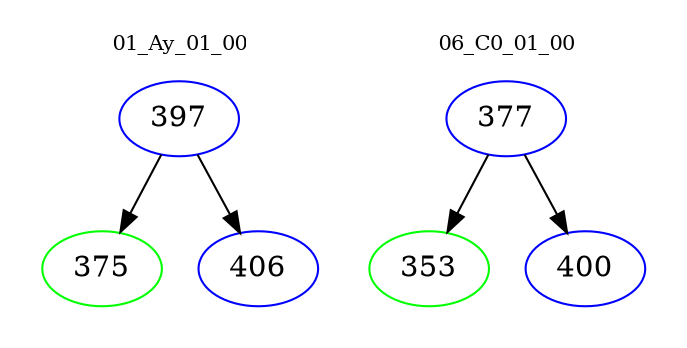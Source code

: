 digraph{
subgraph cluster_0 {
color = white
label = "01_Ay_01_00";
fontsize=10;
T0_397 [label="397", color="blue"]
T0_397 -> T0_375 [color="black"]
T0_375 [label="375", color="green"]
T0_397 -> T0_406 [color="black"]
T0_406 [label="406", color="blue"]
}
subgraph cluster_1 {
color = white
label = "06_C0_01_00";
fontsize=10;
T1_377 [label="377", color="blue"]
T1_377 -> T1_353 [color="black"]
T1_353 [label="353", color="green"]
T1_377 -> T1_400 [color="black"]
T1_400 [label="400", color="blue"]
}
}
